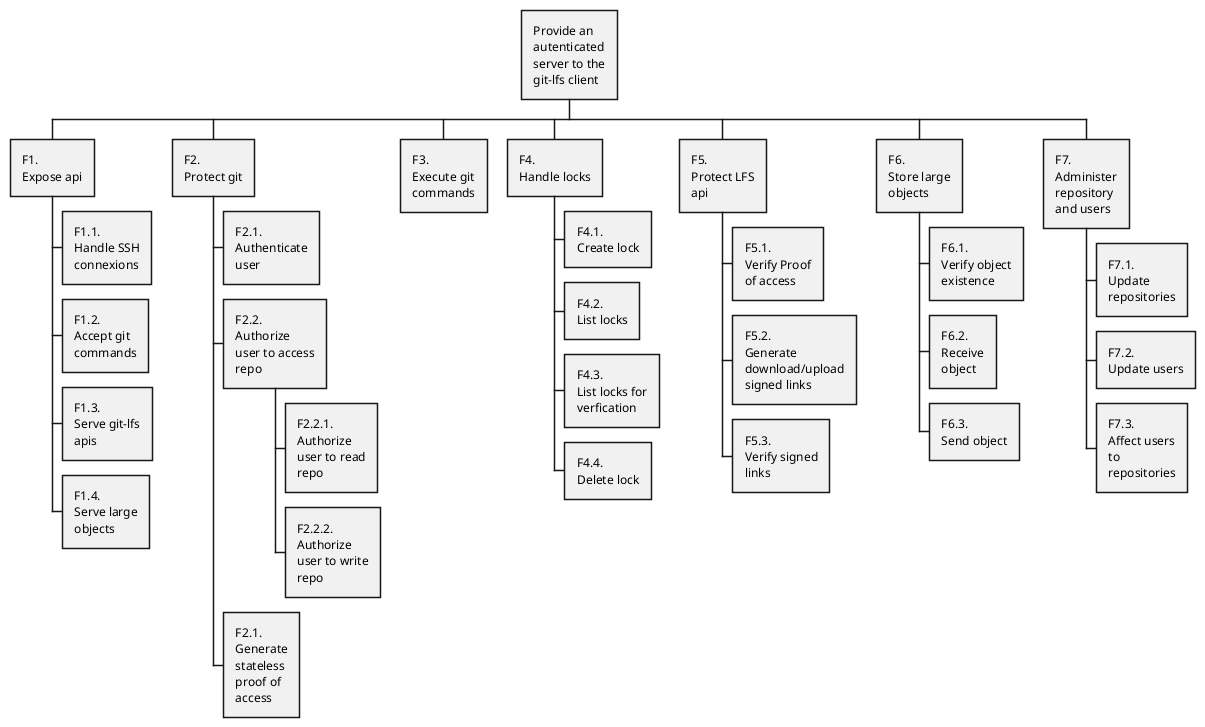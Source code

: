 @startwbs functions

<style>
node {
    Padding 12
    MaximumWidth 80
}
</style>


* Provide an autenticated server to the git-lfs client
** F1. \nExpose api
*** F1.1. \nHandle SSH connexions
*** F1.2. \nAccept git commands
*** F1.3. \nServe git-lfs apis
*** F1.4. \nServe large objects

** F2. \nProtect git
*** F2.1. \nAuthenticate user
*** F2.2. \nAuthorize user to access repo
**** F2.2.1. \nAuthorize user to read repo
**** F2.2.2. \nAuthorize user to write repo
*** F2.1. \nGenerate stateless proof of access

** F3. \nExecute git commands

** F4. \nHandle locks
*** F4.1. \nCreate lock
*** F4.2. \nList locks
*** F4.3. \nList locks for verfication
*** F4.4. \nDelete lock

** F5. \nProtect LFS api
*** F5.1. \nVerify Proof of access
*** F5.2. \nGenerate download/upload signed links
*** F5.3. \nVerify signed links

** F6. \nStore large objects
*** F6.1. \nVerify object existence
*** F6.2. \nReceive object
*** F6.3. \nSend object

** F7. \nAdminister repository and users
*** F7.1. \nUpdate repositories
*** F7.2. \nUpdate users
*** F7.3. \nAffect users to repositories

@endwbs

@startuml detailed_flow

!include <archimate/Archimate>

' Elements

Grouping(f1, "Expose api") {
    Business_Function(f11, "F1.1. Handle SSH connexions")
    Business_Function(f12, "F1.2. Accept git commands")
    Business_Function(f14, "F1.4. Serve large objects")
    Business_Function(f13, "F1.3. Serve git-lfs apis")
}

Grouping(f2, "Protect git") {
    Business_Function(f21, "F2.1. Authenticate user")
    Business_Function(f22, "F2.2. Authorize user to access repo")
    Business_Function(f221, "F2.2.1. Authorize user to read repo")
    Business_Function(f222, "F2.2.2. Authorize user to write repo")
    Business_Function(f23, "F2.3. Generate stateless proof of access")
}

    Business_Function(f3, "F.3. Execute git commands")

Grouping(f4, "Handle locks") {
    Business_Function(f41, "F4.1. Create lock")
    Business_Function(f42, "F4.2. List locks")
    Business_Function(f43, "F4.3. List locks for verfication")
    Business_Function(f44, "F4.4. Delete lock")
}

Grouping(f5, "Protect LFS api") {
    Business_Function(f51, "F5.1. Verify Proof of access")
    Business_Function(f52, "F5.2. Generate download/upload signed links")
    Business_Function(f53, "F5.3. Verify signed links")
}

Grouping(f6, "Store large objects") {
    Business_Function(f61, "F6.1. Verify object existence")
    Business_Function(f62, "F6.2. Upload object")
    Business_Function(f63, "F6.3. Download object")
}

actor client as "developer"

Rel_Flow(client, f11, "ssh connexion,\ngit command")
Rel_Flow(f11, f12, "ssh pub key,\ngit command")
Rel_Flow_Left(f12, f21, "ssh pub key,\ngit command")
Rel_Flow(f21, f22, "user, repo,\ngit command")
Rel_Flow_Up(f22, f23, "repo,\ngit-lfs-authenticate")
Rel_Flow_Right(f23, f11, "proof of access\n(POA)")
Rel_Flow(f11, client, "POA")

Rel_Realization_Up(f221, f22)
Rel_Realization_Up(f222, f22)

Rel_Flow_Down(client, f14, "signed link,\nobject?")

Rel_Flow_Down(client, f13, "git-lfs\ncommands,\nPOA")
Rel_Flow_Down(f13, f51, "POA")
Rel_Flow_Right(f51, f52, "POA")
Rel_Flow_Up(f52, f13, "signed link,\nobject?")
Rel_Flow_Up(f13, client, "signed link")

Rel_Flow_Down(f14, f53, "signed link,\nobject?")
Rel_Flow_Up(f53, f14, "object?")

Rel_Flow_Down(f51, f4, "command")
Rel_Flow_Down(f52, f61, "path")
Rel_Flow_Up(f61, f52, "exists")

Rel_Flow_Down(f53, f62, "path,\nobject")
Rel_Flow_Down(f53, f63, "path")
Rel_Flow_Up(f63, f53, "object")

Rel_Flow_Down(f22, f3, "git\ncommand")
Rel_Flow_Up(f3, f11, "git\nresponse")
Rel_Flow_Up(f11, client, "git\nresponse")

@enduml

@startuml overwiew_flow

skinparam nodesep 100
skinparam ranksep 100

!include <archimate/Archimate>

' Elements

Business_Function(f1, "F1. Expose api")

Business_Function(f2, "F2. Protect git")

Business_Function(f3, "F3. Execute git commands")

Business_Function(f4, "F4. Handle locks")

Business_Function(f5, "F5. Protect LFS api")

Business_Function(f6, "F6. Store large objects")

actor client as "developer"

Rel_Flow_Down(client, f1, "connexion,\ngit command\nPOA?\nsigned link?\nobject?")
Rel_Flow_Up(f1, client, "response")

Rel_Flow_Left(f1, f2, "ssh pub key,\ngit command")
Rel_Flow_Right(f2, f1, "proof of access\n(POA)")

Rel_Flow_Down(f1, f5, "request, POA/signed link")
Rel_Flow_Down(f5, f1, "response")


Rel_Flow_Down(f5, f4, "command")
Rel_Flow_Up(f4, f1, "response")
Rel_Flow_Up(f6, f5, "exists")

Rel_Flow_Down(f5, f6, "path,\nobject?")
Rel_Flow_Up(f6, f5, "object")

Rel_Flow_Down(f2, f3, "git\ncommand")
Rel_Flow_Up(f3, f1, "\nresponse")

@enduml


@startuml simple_git_flow

!include <archimate/Archimate>

' Elements

Grouping(f1, "Expose api") {
    Business_Function(f11, "F1.1. Handle SSH connexions")
    Business_Function(f12, "F1.2. Accept git commands")
}

Grouping(f2, "Protect git") {
    Business_Function(f21, "F2.1. Authenticate user")
    Business_Function(f22, "F2.2. Authorize user to access repo")
    Business_Function(f221, "F2.2.1. Authorize user to read repo")
    Business_Function(f222, "F2.2.2. Authorize user to write repo")
}

Business_Function(f3, "F3. Execute git commands")


actor client as "developer"

Rel_Flow(client, f11, "ssh connexion,\ngit command")
Rel_Flow(f11, f12, "ssh pub key,\ngit command")
Rel_Flow_Down(f12, f21, "ssh pub key,\ngit command")
Rel_Flow(f21, f22, "user, repo,\ngit command")

Rel_Flow_Left(f22, f3, "git\ncommand")
Rel_Flow_Left(f3, f11, "git\nresponse")
Rel_Flow_Up(f11, client, "git\nresponse")

Rel_Realization_Up(f221, f22)
Rel_Realization_Up(f222, f22)

@enduml

@startuml POA_flow

!include <archimate/Archimate>

' Elements

Grouping(f1, "Expose api") {
    Business_Function(f11, "F1.1. Handle SSH connexions")
    Business_Function(f12, "F1.2. Accept git commands")
}

Grouping(f2, "Protect git") {
    Business_Function(f21, "F2.1. Authenticate user")
    Business_Function(f22, "F2.2. Authorize user to access repo")
    Business_Function(f221, "F2.2.1. Authorize user to read repo")
    Business_Function(f222, "F2.2.2. Authorize user to write repo")
    Business_Function(f23, "F2.3. Generate stateless proof of access")
}

actor client as "developer"

Rel_Flow_Down(client, f11, "ssh connexion,\ngit-lfs-authenticate")
Rel_Flow(f11, f12, "ssh pub key,\ngit-lfs-authenticate")
Rel_Flow_Down(f12, f21, "ssh pub key,\ngit-lfs-authenticate")
Rel_Flow(f21, f22, "user, repo,\ngit-lfs-authenticate")
Rel_Flow_Up(f22, f23, "repo,\ngit-lfs-authenticate")
Rel_Flow_Up(f23, f11, "proof of access\n(POA)")
Rel_Flow_Up(f11, client, "POA")

Rel_Realization_Up(f221, f22)
Rel_Realization_Up(f222, f22)

@enduml

@startuml signed_link_flow

!include <archimate/Archimate>

' Elements

Grouping(f1, "Expose api") {
    Business_Function(f14, "F1.4. Serve large objects")
    Business_Function(f13, "F1.3. Serve git-lfs apis")
}

Grouping(f4, "Handle locks") {
    Business_Function(f41, "F4.1. Create lock")
    Business_Function(f42, "F4.2. List locks")
    Business_Function(f43, "F4.3. List locks for verfication")
    Business_Function(f44, "F4.4. Delete lock")
}

Grouping(f5, "Protect LFS api") {
    Business_Function(f51, "F5.1. Verify Proof of access")
    Business_Function(f52, "F5.2. Generate download/upload signed links")
    Business_Function(f53, "F5.3. Verify signed links")
}

Grouping(f6, "Store large objects") {
    Business_Function(f61, "F6.1. Verify object existence")
    Business_Function(f62, "F6.2. Upload object")
    Business_Function(f63, "F6.3. Download object")
}

actor client as "developer"

Rel_Flow_Down(client, f14, "signed link,\nobject?")
Rel_Flow_Down(client, f13, "git-lfs\ncommands,\nPOA")
Rel_Flow_Up(f13, client, "signed link")

Rel_Flow_Down(f13, f51, "POA")
Rel_Flow_Down(f51, f52, "POA")
Rel_Flow_Up(f52, f13, "signed link,\nobject?")

Rel_Flow_Down(f14, f53, "signed link,\nobject?")
Rel_Flow_Up(f53, f14, "object?")

Rel_Flow_Right(f51, f4, "command")
Rel_Flow_Down(f52, f61, "path")
Rel_Flow_Up(f61, f52, "exists")

Rel_Flow_Down(f53, f62, "path,\nobject")
Rel_Flow_Down(f53, f63, "path")
Rel_Flow_Up(f63, f53, "object")

@enduml
